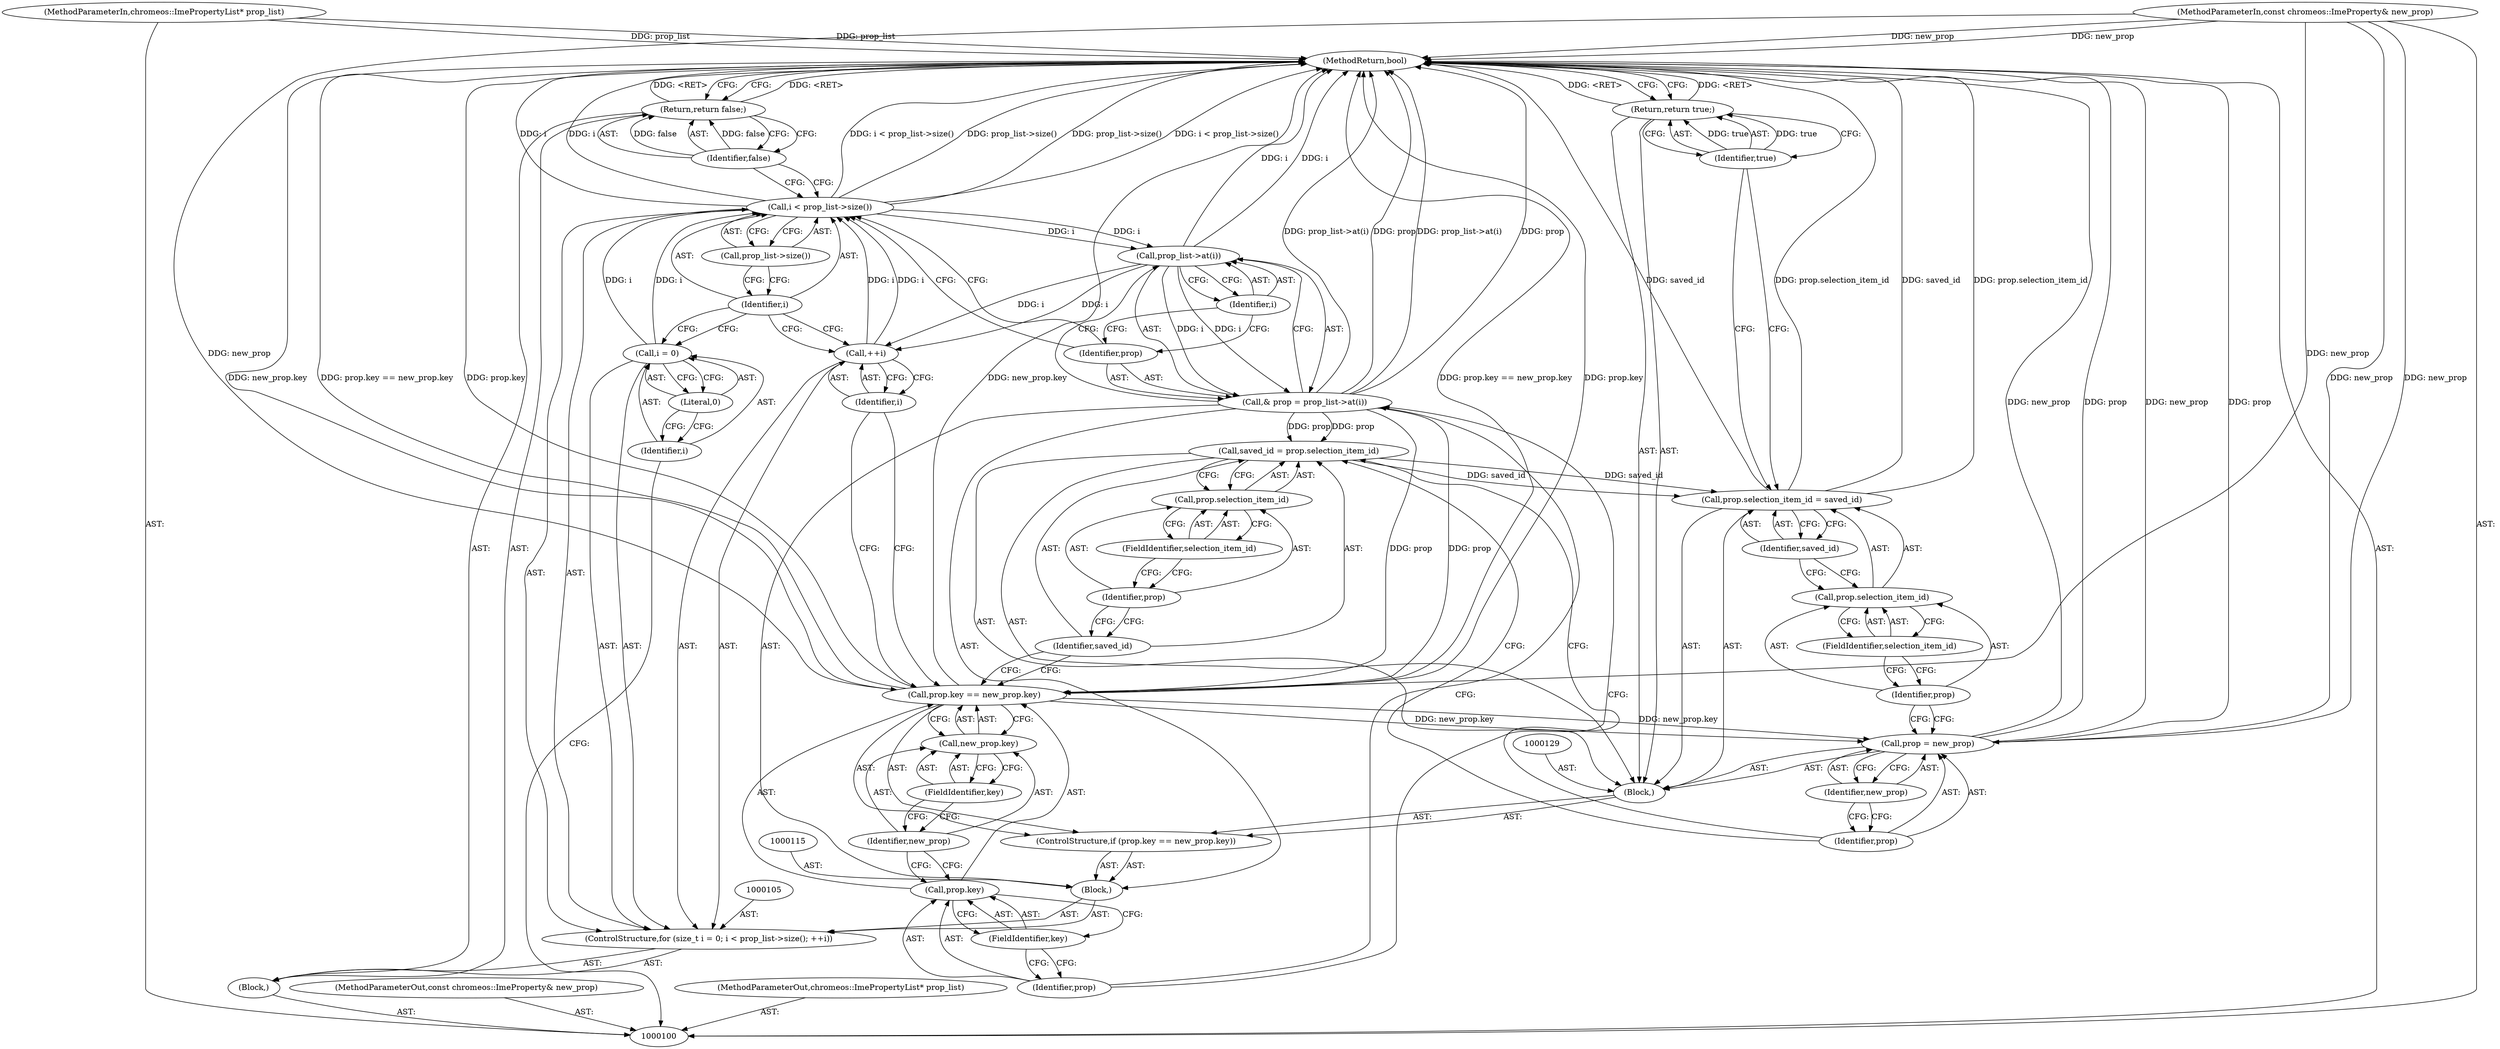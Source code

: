 digraph "1_Chrome_dc7b094a338c6c521f918f478e993f0f74bbea0d_8" {
"1000147" [label="(MethodReturn,bool)"];
"1000101" [label="(MethodParameterIn,const chromeos::ImeProperty& new_prop)"];
"1000189" [label="(MethodParameterOut,const chromeos::ImeProperty& new_prop)"];
"1000145" [label="(Return,return false;)"];
"1000146" [label="(Identifier,false)"];
"1000102" [label="(MethodParameterIn,chromeos::ImePropertyList* prop_list)"];
"1000190" [label="(MethodParameterOut,chromeos::ImePropertyList* prop_list)"];
"1000103" [label="(Block,)"];
"1000106" [label="(Call,i = 0)"];
"1000107" [label="(Identifier,i)"];
"1000108" [label="(Literal,0)"];
"1000109" [label="(Call,i < prop_list->size())"];
"1000110" [label="(Identifier,i)"];
"1000111" [label="(Call,prop_list->size())"];
"1000104" [label="(ControlStructure,for (size_t i = 0; i < prop_list->size(); ++i))"];
"1000112" [label="(Call,++i)"];
"1000113" [label="(Identifier,i)"];
"1000116" [label="(Call,& prop = prop_list->at(i))"];
"1000117" [label="(Identifier,prop)"];
"1000118" [label="(Call,prop_list->at(i))"];
"1000114" [label="(Block,)"];
"1000119" [label="(Identifier,i)"];
"1000124" [label="(FieldIdentifier,key)"];
"1000125" [label="(Call,new_prop.key)"];
"1000126" [label="(Identifier,new_prop)"];
"1000127" [label="(FieldIdentifier,key)"];
"1000120" [label="(ControlStructure,if (prop.key == new_prop.key))"];
"1000121" [label="(Call,prop.key == new_prop.key)"];
"1000122" [label="(Call,prop.key)"];
"1000123" [label="(Identifier,prop)"];
"1000130" [label="(Call,saved_id = prop.selection_item_id)"];
"1000131" [label="(Identifier,saved_id)"];
"1000132" [label="(Call,prop.selection_item_id)"];
"1000133" [label="(Identifier,prop)"];
"1000134" [label="(FieldIdentifier,selection_item_id)"];
"1000128" [label="(Block,)"];
"1000137" [label="(Identifier,new_prop)"];
"1000135" [label="(Call,prop = new_prop)"];
"1000136" [label="(Identifier,prop)"];
"1000141" [label="(FieldIdentifier,selection_item_id)"];
"1000142" [label="(Identifier,saved_id)"];
"1000138" [label="(Call,prop.selection_item_id = saved_id)"];
"1000139" [label="(Call,prop.selection_item_id)"];
"1000140" [label="(Identifier,prop)"];
"1000144" [label="(Identifier,true)"];
"1000143" [label="(Return,return true;)"];
"1000147" -> "1000100"  [label="AST: "];
"1000147" -> "1000143"  [label="CFG: "];
"1000147" -> "1000145"  [label="CFG: "];
"1000145" -> "1000147"  [label="DDG: <RET>"];
"1000116" -> "1000147"  [label="DDG: prop"];
"1000116" -> "1000147"  [label="DDG: prop_list->at(i)"];
"1000138" -> "1000147"  [label="DDG: saved_id"];
"1000138" -> "1000147"  [label="DDG: prop.selection_item_id"];
"1000121" -> "1000147"  [label="DDG: new_prop.key"];
"1000121" -> "1000147"  [label="DDG: prop.key == new_prop.key"];
"1000121" -> "1000147"  [label="DDG: prop.key"];
"1000118" -> "1000147"  [label="DDG: i"];
"1000102" -> "1000147"  [label="DDG: prop_list"];
"1000101" -> "1000147"  [label="DDG: new_prop"];
"1000109" -> "1000147"  [label="DDG: i"];
"1000109" -> "1000147"  [label="DDG: prop_list->size()"];
"1000109" -> "1000147"  [label="DDG: i < prop_list->size()"];
"1000135" -> "1000147"  [label="DDG: prop"];
"1000135" -> "1000147"  [label="DDG: new_prop"];
"1000143" -> "1000147"  [label="DDG: <RET>"];
"1000101" -> "1000100"  [label="AST: "];
"1000101" -> "1000147"  [label="DDG: new_prop"];
"1000101" -> "1000121"  [label="DDG: new_prop"];
"1000101" -> "1000135"  [label="DDG: new_prop"];
"1000189" -> "1000100"  [label="AST: "];
"1000145" -> "1000103"  [label="AST: "];
"1000145" -> "1000146"  [label="CFG: "];
"1000146" -> "1000145"  [label="AST: "];
"1000147" -> "1000145"  [label="CFG: "];
"1000145" -> "1000147"  [label="DDG: <RET>"];
"1000146" -> "1000145"  [label="DDG: false"];
"1000146" -> "1000145"  [label="AST: "];
"1000146" -> "1000109"  [label="CFG: "];
"1000145" -> "1000146"  [label="CFG: "];
"1000146" -> "1000145"  [label="DDG: false"];
"1000102" -> "1000100"  [label="AST: "];
"1000102" -> "1000147"  [label="DDG: prop_list"];
"1000190" -> "1000100"  [label="AST: "];
"1000103" -> "1000100"  [label="AST: "];
"1000104" -> "1000103"  [label="AST: "];
"1000145" -> "1000103"  [label="AST: "];
"1000106" -> "1000104"  [label="AST: "];
"1000106" -> "1000108"  [label="CFG: "];
"1000107" -> "1000106"  [label="AST: "];
"1000108" -> "1000106"  [label="AST: "];
"1000110" -> "1000106"  [label="CFG: "];
"1000106" -> "1000109"  [label="DDG: i"];
"1000107" -> "1000106"  [label="AST: "];
"1000107" -> "1000100"  [label="CFG: "];
"1000108" -> "1000107"  [label="CFG: "];
"1000108" -> "1000106"  [label="AST: "];
"1000108" -> "1000107"  [label="CFG: "];
"1000106" -> "1000108"  [label="CFG: "];
"1000109" -> "1000104"  [label="AST: "];
"1000109" -> "1000111"  [label="CFG: "];
"1000110" -> "1000109"  [label="AST: "];
"1000111" -> "1000109"  [label="AST: "];
"1000117" -> "1000109"  [label="CFG: "];
"1000146" -> "1000109"  [label="CFG: "];
"1000109" -> "1000147"  [label="DDG: i"];
"1000109" -> "1000147"  [label="DDG: prop_list->size()"];
"1000109" -> "1000147"  [label="DDG: i < prop_list->size()"];
"1000106" -> "1000109"  [label="DDG: i"];
"1000112" -> "1000109"  [label="DDG: i"];
"1000109" -> "1000118"  [label="DDG: i"];
"1000110" -> "1000109"  [label="AST: "];
"1000110" -> "1000106"  [label="CFG: "];
"1000110" -> "1000112"  [label="CFG: "];
"1000111" -> "1000110"  [label="CFG: "];
"1000111" -> "1000109"  [label="AST: "];
"1000111" -> "1000110"  [label="CFG: "];
"1000109" -> "1000111"  [label="CFG: "];
"1000104" -> "1000103"  [label="AST: "];
"1000105" -> "1000104"  [label="AST: "];
"1000106" -> "1000104"  [label="AST: "];
"1000109" -> "1000104"  [label="AST: "];
"1000112" -> "1000104"  [label="AST: "];
"1000114" -> "1000104"  [label="AST: "];
"1000112" -> "1000104"  [label="AST: "];
"1000112" -> "1000113"  [label="CFG: "];
"1000113" -> "1000112"  [label="AST: "];
"1000110" -> "1000112"  [label="CFG: "];
"1000112" -> "1000109"  [label="DDG: i"];
"1000118" -> "1000112"  [label="DDG: i"];
"1000113" -> "1000112"  [label="AST: "];
"1000113" -> "1000121"  [label="CFG: "];
"1000112" -> "1000113"  [label="CFG: "];
"1000116" -> "1000114"  [label="AST: "];
"1000116" -> "1000118"  [label="CFG: "];
"1000117" -> "1000116"  [label="AST: "];
"1000118" -> "1000116"  [label="AST: "];
"1000123" -> "1000116"  [label="CFG: "];
"1000116" -> "1000147"  [label="DDG: prop"];
"1000116" -> "1000147"  [label="DDG: prop_list->at(i)"];
"1000118" -> "1000116"  [label="DDG: i"];
"1000116" -> "1000121"  [label="DDG: prop"];
"1000116" -> "1000130"  [label="DDG: prop"];
"1000117" -> "1000116"  [label="AST: "];
"1000117" -> "1000109"  [label="CFG: "];
"1000119" -> "1000117"  [label="CFG: "];
"1000118" -> "1000116"  [label="AST: "];
"1000118" -> "1000119"  [label="CFG: "];
"1000119" -> "1000118"  [label="AST: "];
"1000116" -> "1000118"  [label="CFG: "];
"1000118" -> "1000147"  [label="DDG: i"];
"1000118" -> "1000112"  [label="DDG: i"];
"1000118" -> "1000116"  [label="DDG: i"];
"1000109" -> "1000118"  [label="DDG: i"];
"1000114" -> "1000104"  [label="AST: "];
"1000115" -> "1000114"  [label="AST: "];
"1000116" -> "1000114"  [label="AST: "];
"1000120" -> "1000114"  [label="AST: "];
"1000119" -> "1000118"  [label="AST: "];
"1000119" -> "1000117"  [label="CFG: "];
"1000118" -> "1000119"  [label="CFG: "];
"1000124" -> "1000122"  [label="AST: "];
"1000124" -> "1000123"  [label="CFG: "];
"1000122" -> "1000124"  [label="CFG: "];
"1000125" -> "1000121"  [label="AST: "];
"1000125" -> "1000127"  [label="CFG: "];
"1000126" -> "1000125"  [label="AST: "];
"1000127" -> "1000125"  [label="AST: "];
"1000121" -> "1000125"  [label="CFG: "];
"1000126" -> "1000125"  [label="AST: "];
"1000126" -> "1000122"  [label="CFG: "];
"1000127" -> "1000126"  [label="CFG: "];
"1000127" -> "1000125"  [label="AST: "];
"1000127" -> "1000126"  [label="CFG: "];
"1000125" -> "1000127"  [label="CFG: "];
"1000120" -> "1000114"  [label="AST: "];
"1000121" -> "1000120"  [label="AST: "];
"1000128" -> "1000120"  [label="AST: "];
"1000121" -> "1000120"  [label="AST: "];
"1000121" -> "1000125"  [label="CFG: "];
"1000122" -> "1000121"  [label="AST: "];
"1000125" -> "1000121"  [label="AST: "];
"1000131" -> "1000121"  [label="CFG: "];
"1000113" -> "1000121"  [label="CFG: "];
"1000121" -> "1000147"  [label="DDG: new_prop.key"];
"1000121" -> "1000147"  [label="DDG: prop.key == new_prop.key"];
"1000121" -> "1000147"  [label="DDG: prop.key"];
"1000116" -> "1000121"  [label="DDG: prop"];
"1000101" -> "1000121"  [label="DDG: new_prop"];
"1000121" -> "1000135"  [label="DDG: new_prop.key"];
"1000122" -> "1000121"  [label="AST: "];
"1000122" -> "1000124"  [label="CFG: "];
"1000123" -> "1000122"  [label="AST: "];
"1000124" -> "1000122"  [label="AST: "];
"1000126" -> "1000122"  [label="CFG: "];
"1000123" -> "1000122"  [label="AST: "];
"1000123" -> "1000116"  [label="CFG: "];
"1000124" -> "1000123"  [label="CFG: "];
"1000130" -> "1000128"  [label="AST: "];
"1000130" -> "1000132"  [label="CFG: "];
"1000131" -> "1000130"  [label="AST: "];
"1000132" -> "1000130"  [label="AST: "];
"1000136" -> "1000130"  [label="CFG: "];
"1000116" -> "1000130"  [label="DDG: prop"];
"1000130" -> "1000138"  [label="DDG: saved_id"];
"1000131" -> "1000130"  [label="AST: "];
"1000131" -> "1000121"  [label="CFG: "];
"1000133" -> "1000131"  [label="CFG: "];
"1000132" -> "1000130"  [label="AST: "];
"1000132" -> "1000134"  [label="CFG: "];
"1000133" -> "1000132"  [label="AST: "];
"1000134" -> "1000132"  [label="AST: "];
"1000130" -> "1000132"  [label="CFG: "];
"1000133" -> "1000132"  [label="AST: "];
"1000133" -> "1000131"  [label="CFG: "];
"1000134" -> "1000133"  [label="CFG: "];
"1000134" -> "1000132"  [label="AST: "];
"1000134" -> "1000133"  [label="CFG: "];
"1000132" -> "1000134"  [label="CFG: "];
"1000128" -> "1000120"  [label="AST: "];
"1000129" -> "1000128"  [label="AST: "];
"1000130" -> "1000128"  [label="AST: "];
"1000135" -> "1000128"  [label="AST: "];
"1000138" -> "1000128"  [label="AST: "];
"1000143" -> "1000128"  [label="AST: "];
"1000137" -> "1000135"  [label="AST: "];
"1000137" -> "1000136"  [label="CFG: "];
"1000135" -> "1000137"  [label="CFG: "];
"1000135" -> "1000128"  [label="AST: "];
"1000135" -> "1000137"  [label="CFG: "];
"1000136" -> "1000135"  [label="AST: "];
"1000137" -> "1000135"  [label="AST: "];
"1000140" -> "1000135"  [label="CFG: "];
"1000135" -> "1000147"  [label="DDG: prop"];
"1000135" -> "1000147"  [label="DDG: new_prop"];
"1000121" -> "1000135"  [label="DDG: new_prop.key"];
"1000101" -> "1000135"  [label="DDG: new_prop"];
"1000136" -> "1000135"  [label="AST: "];
"1000136" -> "1000130"  [label="CFG: "];
"1000137" -> "1000136"  [label="CFG: "];
"1000141" -> "1000139"  [label="AST: "];
"1000141" -> "1000140"  [label="CFG: "];
"1000139" -> "1000141"  [label="CFG: "];
"1000142" -> "1000138"  [label="AST: "];
"1000142" -> "1000139"  [label="CFG: "];
"1000138" -> "1000142"  [label="CFG: "];
"1000138" -> "1000128"  [label="AST: "];
"1000138" -> "1000142"  [label="CFG: "];
"1000139" -> "1000138"  [label="AST: "];
"1000142" -> "1000138"  [label="AST: "];
"1000144" -> "1000138"  [label="CFG: "];
"1000138" -> "1000147"  [label="DDG: saved_id"];
"1000138" -> "1000147"  [label="DDG: prop.selection_item_id"];
"1000130" -> "1000138"  [label="DDG: saved_id"];
"1000139" -> "1000138"  [label="AST: "];
"1000139" -> "1000141"  [label="CFG: "];
"1000140" -> "1000139"  [label="AST: "];
"1000141" -> "1000139"  [label="AST: "];
"1000142" -> "1000139"  [label="CFG: "];
"1000140" -> "1000139"  [label="AST: "];
"1000140" -> "1000135"  [label="CFG: "];
"1000141" -> "1000140"  [label="CFG: "];
"1000144" -> "1000143"  [label="AST: "];
"1000144" -> "1000138"  [label="CFG: "];
"1000143" -> "1000144"  [label="CFG: "];
"1000144" -> "1000143"  [label="DDG: true"];
"1000143" -> "1000128"  [label="AST: "];
"1000143" -> "1000144"  [label="CFG: "];
"1000144" -> "1000143"  [label="AST: "];
"1000147" -> "1000143"  [label="CFG: "];
"1000143" -> "1000147"  [label="DDG: <RET>"];
"1000144" -> "1000143"  [label="DDG: true"];
}
